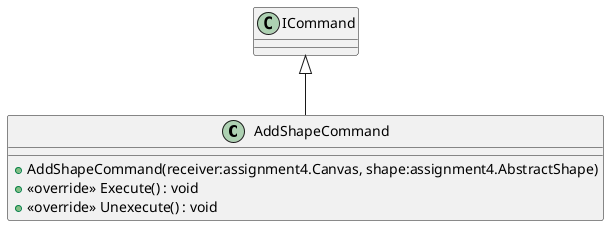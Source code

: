 @startuml
class AddShapeCommand {
    + AddShapeCommand(receiver:assignment4.Canvas, shape:assignment4.AbstractShape)
    + <<override>> Execute() : void
    + <<override>> Unexecute() : void
}
ICommand <|-- AddShapeCommand
@enduml
